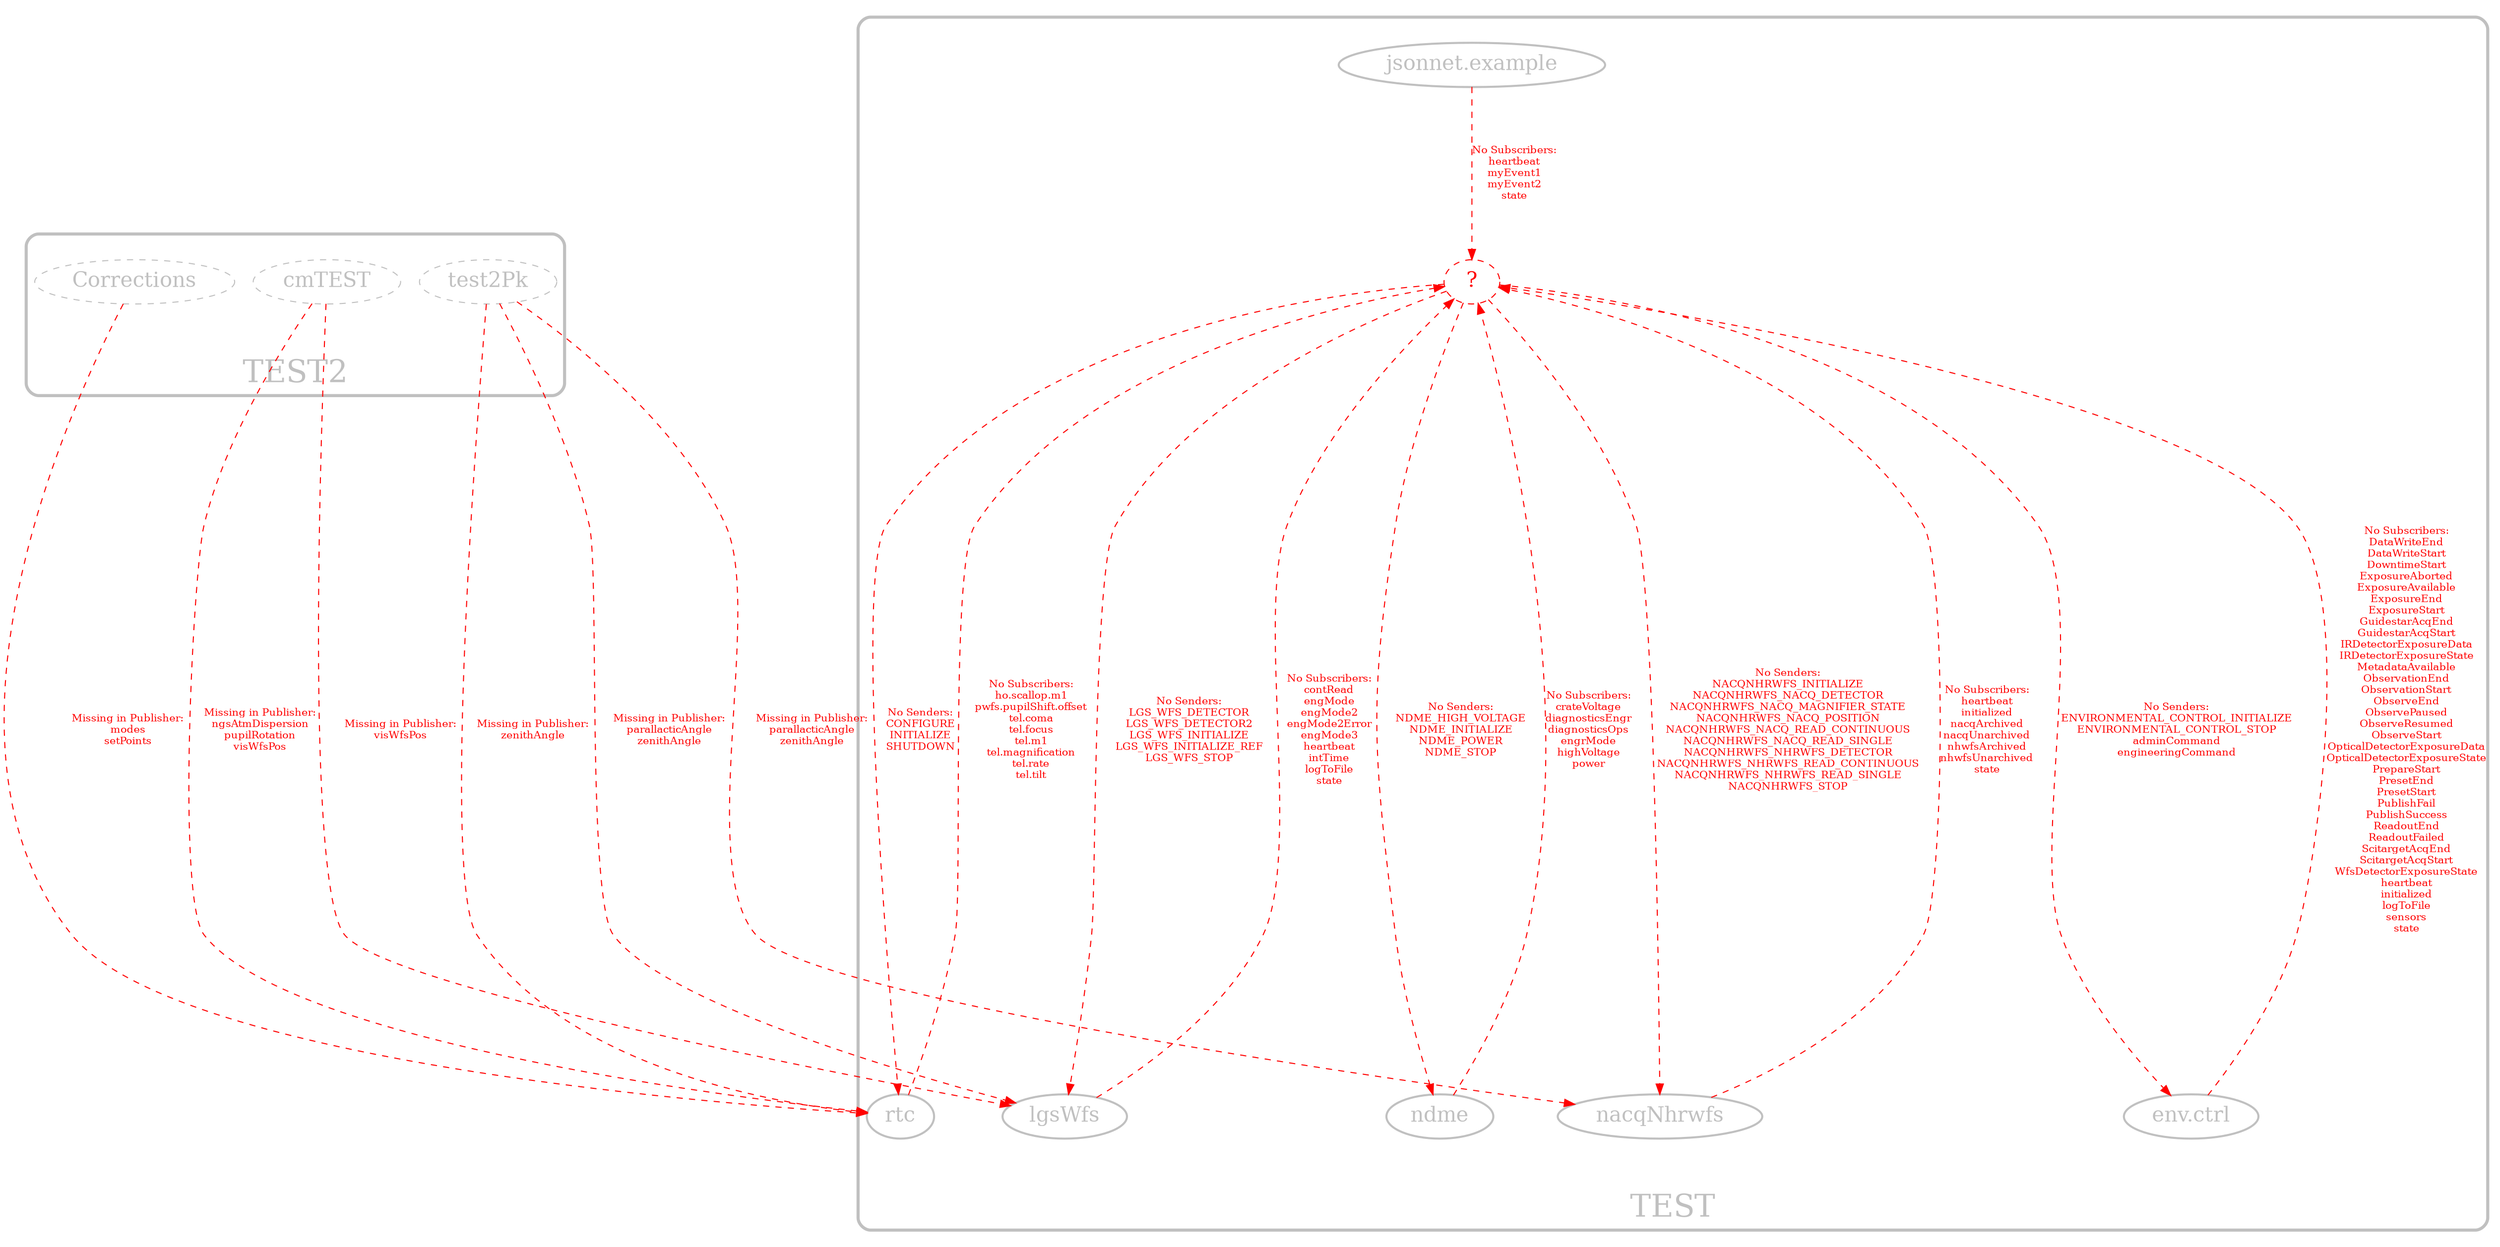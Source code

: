 digraph icdviz {
	graph [layout = dot, splines = true, overlap = scale, ratio = 0.5]
	node [fontsize = 20]
	edge [fontsize = 10]
	"TEST.?" -> "TEST.lgsWfs" [color = red, fontcolor = red, style = dashed, label = "No Senders:\nLGS_WFS_DETECTOR\nLGS_WFS_DETECTOR2\nLGS_WFS_INITIALIZE\nLGS_WFS_INITIALIZE_REF\nLGS_WFS_STOP"]
	"TEST.?" -> "TEST.nacqNhrwfs" [color = red, fontcolor = red, style = dashed, label = "No Senders:\nNACQNHRWFS_INITIALIZE\nNACQNHRWFS_NACQ_DETECTOR\nNACQNHRWFS_NACQ_MAGNIFIER_STATE\nNACQNHRWFS_NACQ_POSITION\nNACQNHRWFS_NACQ_READ_CONTINUOUS\nNACQNHRWFS_NACQ_READ_SINGLE\nNACQNHRWFS_NHRWFS_DETECTOR\nNACQNHRWFS_NHRWFS_READ_CONTINUOUS\nNACQNHRWFS_NHRWFS_READ_SINGLE\nNACQNHRWFS_STOP"]
	"TEST.env.ctrl" -> "TEST.?" [color = red, fontcolor = red, style = dashed, label = "No Subscribers:\nDataWriteEnd\nDataWriteStart\nDowntimeStart\nExposureAborted\nExposureAvailable\nExposureEnd\nExposureStart\nGuidestarAcqEnd\nGuidestarAcqStart\nIRDetectorExposureData\nIRDetectorExposureState\nMetadataAvailable\nObservationEnd\nObservationStart\nObserveEnd\nObservePaused\nObserveResumed\nObserveStart\nOpticalDetectorExposureData\nOpticalDetectorExposureState\nPrepareStart\nPresetEnd\nPresetStart\nPublishFail\nPublishSuccess\nReadoutEnd\nReadoutFailed\nScitargetAcqEnd\nScitargetAcqStart\nWfsDetectorExposureState\nheartbeat\ninitialized\nlogToFile\nsensors\nstate"]
	"TEST.?" -> "TEST.ndme" [color = red, fontcolor = red, style = dashed, label = "No Senders:\nNDME_HIGH_VOLTAGE\nNDME_INITIALIZE\nNDME_POWER\nNDME_STOP"]
	"TEST2.cmTEST" -> "TEST.lgsWfs" [color = red, fontcolor = red, style = dashed, label = "Missing in Publisher:\nvisWfsPos"]
	"TEST2.test2Pk" -> "TEST.rtc" [color = red, fontcolor = red, style = dashed, label = "Missing in Publisher:\nzenithAngle"]
	"TEST.lgsWfs" -> "TEST.?" [color = red, fontcolor = red, style = dashed, label = "No Subscribers:\ncontRead\nengMode\nengMode2\nengMode2Error\nengMode3\nheartbeat\nintTime\nlogToFile\nstate"]
	"TEST2.test2Pk" -> "TEST.lgsWfs" [color = red, fontcolor = red, style = dashed, label = "Missing in Publisher:\nparallacticAngle\nzenithAngle"]
	"TEST.?" -> "TEST.rtc" [color = red, fontcolor = red, style = dashed, label = "No Senders:\nCONFIGURE\nINITIALIZE\nSHUTDOWN"]
	"TEST2.test2Pk" -> "TEST.nacqNhrwfs" [color = red, fontcolor = red, style = dashed, label = "Missing in Publisher:\nparallacticAngle\nzenithAngle"]
	"TEST2.Corrections" -> "TEST.rtc" [color = red, fontcolor = red, style = dashed, label = "Missing in Publisher:\nmodes\nsetPoints"]
	"TEST.nacqNhrwfs" -> "TEST.?" [color = red, fontcolor = red, style = dashed, label = "No Subscribers:\nheartbeat\ninitialized\nnacqArchived\nnacqUnarchived\nnhwfsArchived\nnhwfsUnarchived\nstate"]
	"TEST.?" -> "TEST.env.ctrl" [color = red, fontcolor = red, style = dashed, label = "No Senders:\nENVIRONMENTAL_CONTROL_INITIALIZE\nENVIRONMENTAL_CONTROL_STOP\nadminCommand\nengineeringCommand"]
	"TEST2.cmTEST" -> "TEST.rtc" [color = red, fontcolor = red, style = dashed, label = "Missing in Publisher:\nngsAtmDispersion\npupilRotation\nvisWfsPos"]
	"TEST.jsonnet.example" -> "TEST.?" [color = red, fontcolor = red, style = dashed, label = "No Subscribers:\nheartbeat\nmyEvent1\nmyEvent2\nstate"]
	"TEST.rtc" -> "TEST.?" [color = red, fontcolor = red, style = dashed, label = "No Subscribers:\nho.scallop.m1\npwfs.pupilShift.offset\ntel.coma\ntel.focus\ntel.m1\ntel.magnification\ntel.rate\ntel.tilt"]
	"TEST.ndme" -> "TEST.?" [color = red, fontcolor = red, style = dashed, label = "No Subscribers:\ncrateVoltage\ndiagnosticsEngr\ndiagnosticsOps\nengrMode\nhighVoltage\npower"]
	subgraph cluster_TEST {
		label = TEST
		color = grey
		fontcolor = grey
		fontsize = 30
		style = rounded
		penwidth = 3
		labelloc = b
		"TEST.env.ctrl" [label = "env.ctrl", color = grey, fontcolor = grey, style = bold]
		"TEST.nacqNhrwfs" [label = nacqNhrwfs, color = grey, fontcolor = grey, style = bold]
		"TEST.rtc" [label = rtc, color = grey, fontcolor = grey, style = bold]
		"TEST.ndme" [label = ndme, color = grey, fontcolor = grey, style = bold]
		"TEST.lgsWfs" [label = lgsWfs, color = grey, fontcolor = grey, style = bold]
		"TEST.?" [label = "?", color = red, fontcolor = red, style = dashed]
		"TEST.jsonnet.example" [label = "jsonnet.example", color = grey, fontcolor = grey, style = bold]
	}
	subgraph cluster_TEST2 {
		label = TEST2
		color = grey
		fontcolor = grey
		fontsize = 30
		style = rounded
		penwidth = 3
		labelloc = b
		"TEST2.Corrections" [label = Corrections, color = grey, fontcolor = grey, style = dashed]
		"TEST2.cmTEST" [label = cmTEST, color = grey, fontcolor = grey, style = dashed]
		"TEST2.test2Pk" [label = test2Pk, color = grey, fontcolor = grey, style = dashed]
	}
}